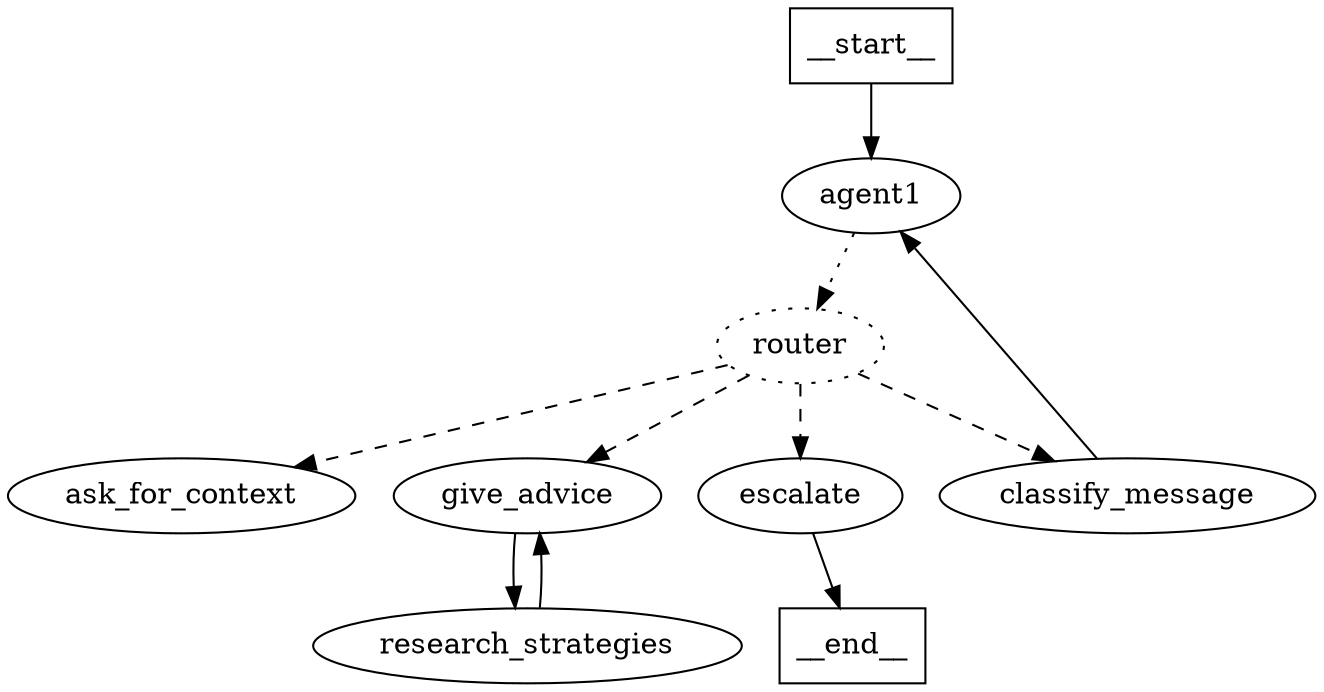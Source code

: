 digraph {
    __start__ [shape="rectangle"]
    agent1
    router [style="dotted"]
    ask_for_context
    give_advice
    research_strategies
    classify_message
    escalate
    __end__ [shape="rectangle"]
    
    __start__ -> agent1
    agent1 -> router [style="dotted"];
    router -> ask_for_context [style="dashed"];
    router -> give_advice [style="dashed"];
    give_advice -> research_strategies;
    research_strategies -> give_advice
    classify_message -> agent1;
    router -> classify_message [style="dashed"];
    router -> escalate [style="dashed"];
    escalate -> __end__ 
}
